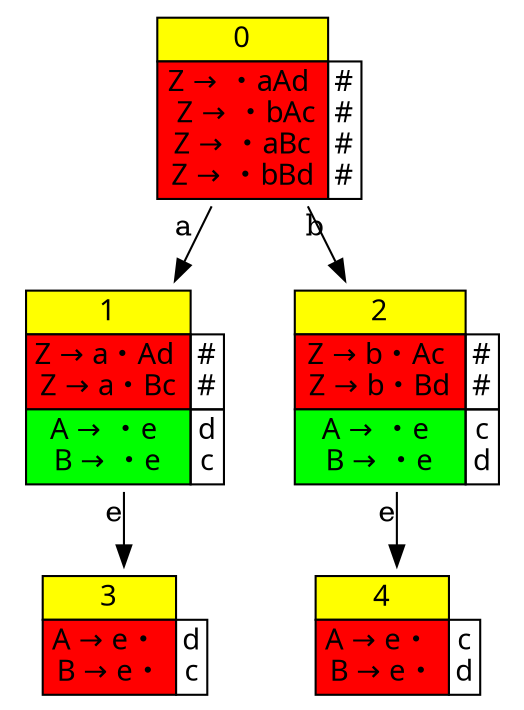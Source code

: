 digraph G {
    node [shape=plaintext, fontname="Microsoft Yahei"]

    state0 [label=<
            <TABLE BORDER="0" CELLBORDER="1" CELLSPACING="0">
            <TR><TD bgcolor="yellow">0</TD></TR>
            <TR><TD bgcolor="red">Z &rarr; ・aAd <br/> Z &rarr; ・bAc<br/> Z &rarr; ・aBc <br/> Z &rarr; ・bBd </TD><TD>#<br/>#<br/>#<br/>#<br/></TD></TR>
            </TABLE>>, pos="0,2.5!"];

    state1 [label=<
            <TABLE BORDER="0" CELLBORDER="1" CELLSPACING="0">
            <TR><TD bgcolor="yellow">1</TD></TR>
            <TR><TD bgcolor="red">Z &rarr; a・Ad <br/> Z &rarr; a・Bc </TD><TD>#<br/>#</TD></TR>
            <TR><TD bgcolor="green">A &rarr; ・e <br/> B &rarr; ・e </TD><TD>d<br/>c</TD></TR>
            </TABLE>>, pos="2,3!"];

    state2 [label=<
            <TABLE BORDER="0" CELLBORDER="1" CELLSPACING="0">
            <TR><TD bgcolor="yellow">2</TD></TR>
            <TR><TD bgcolor="red">Z &rarr; b・Ac <br/> Z &rarr; b・Bd </TD><TD>#<br/>#</TD></TR>
            <TR><TD bgcolor="green">A &rarr; ・e <br/> B &rarr; ・e </TD><TD>c<br/>d</TD></TR>
            </TABLE>>, pos="2,1.5!"];

    state3 [label=<
            <TABLE BORDER="0" CELLBORDER="1" CELLSPACING="0">
            <TR><TD bgcolor="yellow">3</TD></TR>
            <TR><TD bgcolor="red">A &rarr; e・ <br/> B &rarr; e・ </TD><TD>d<br/>c</TD></TR>
            </TABLE>>, pos="4,3!"];

    state4 [label=<
            <TABLE BORDER="0" CELLBORDER="1" CELLSPACING="0">
            <TR><TD bgcolor="yellow">4</TD></TR>
            <TR><TD bgcolor="red">A &rarr; e・ <br/> B &rarr; e・ </TD><TD>c<br/>d</TD></TR>
            </TABLE>>, pos="4,1.5!"];

    state0 -> state1 [xlabel="a"]
    state0 -> state2 [xlabel="b"]
    state1 -> state3 [xlabel="e"]
    state2 -> state4 [xlabel="e"]
}